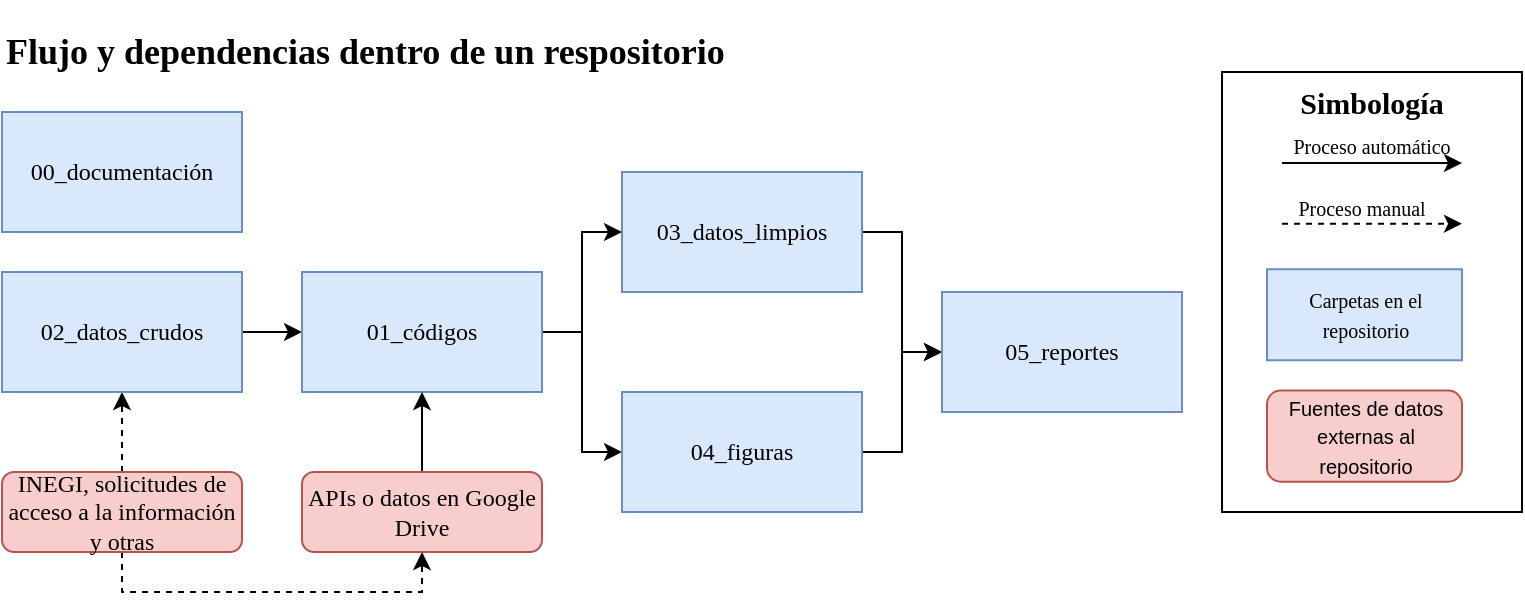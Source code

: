 <mxfile version="18.0.8" type="device"><diagram id="MRL4gmgtvnWdEWsgJqn1" name="Page-1"><mxGraphModel dx="1422" dy="780" grid="1" gridSize="10" guides="1" tooltips="1" connect="1" arrows="1" fold="1" page="1" pageScale="1" pageWidth="850" pageHeight="1100" math="0" shadow="0"><root><mxCell id="0"/><mxCell id="1" parent="0"/><mxCell id="tQ1B5n6uZWACgpnH_ZRL-14" style="edgeStyle=orthogonalEdgeStyle;rounded=0;orthogonalLoop=1;jettySize=auto;html=1;entryX=0;entryY=0.5;entryDx=0;entryDy=0;" parent="1" source="tQ1B5n6uZWACgpnH_ZRL-3" target="tQ1B5n6uZWACgpnH_ZRL-5" edge="1"><mxGeometry relative="1" as="geometry"/></mxCell><mxCell id="tQ1B5n6uZWACgpnH_ZRL-3" value="&lt;div&gt;&lt;font&gt;01_datos_crudos&lt;/font&gt;&lt;/div&gt;" style="rounded=0;whiteSpace=wrap;html=1;fillColor=#dae8fc;strokeColor=#6c8ebf;fontFamily=Lucida Console;" parent="1" vertex="1"><mxGeometry x="40" y="200" width="120" height="60" as="geometry"/></mxCell><mxCell id="tQ1B5n6uZWACgpnH_ZRL-21" style="edgeStyle=orthogonalEdgeStyle;rounded=0;orthogonalLoop=1;jettySize=auto;html=1;entryX=0;entryY=0.5;entryDx=0;entryDy=0;" parent="1" source="tQ1B5n6uZWACgpnH_ZRL-4" target="tQ1B5n6uZWACgpnH_ZRL-10" edge="1"><mxGeometry relative="1" as="geometry"/></mxCell><mxCell id="tQ1B5n6uZWACgpnH_ZRL-4" value="&lt;div&gt;03_datos_limpios&lt;/div&gt;" style="rounded=0;whiteSpace=wrap;html=1;fillColor=#dae8fc;strokeColor=#6c8ebf;fontFamily=Lucida Console;" parent="1" vertex="1"><mxGeometry x="350" y="150" width="120" height="60" as="geometry"/></mxCell><mxCell id="tQ1B5n6uZWACgpnH_ZRL-16" style="edgeStyle=orthogonalEdgeStyle;rounded=0;orthogonalLoop=1;jettySize=auto;html=1;entryX=0;entryY=0.5;entryDx=0;entryDy=0;" parent="1" source="tQ1B5n6uZWACgpnH_ZRL-5" target="tQ1B5n6uZWACgpnH_ZRL-4" edge="1"><mxGeometry relative="1" as="geometry"/></mxCell><mxCell id="tQ1B5n6uZWACgpnH_ZRL-18" style="edgeStyle=orthogonalEdgeStyle;rounded=0;orthogonalLoop=1;jettySize=auto;html=1;entryX=0;entryY=0.5;entryDx=0;entryDy=0;" parent="1" source="tQ1B5n6uZWACgpnH_ZRL-5" target="tQ1B5n6uZWACgpnH_ZRL-8" edge="1"><mxGeometry relative="1" as="geometry"/></mxCell><mxCell id="tQ1B5n6uZWACgpnH_ZRL-5" value="&lt;div&gt;03_códigos&lt;/div&gt;" style="rounded=0;whiteSpace=wrap;html=1;fillColor=#dae8fc;strokeColor=#6c8ebf;fontFamily=Lucida Console;" parent="1" vertex="1"><mxGeometry x="190" y="200" width="120" height="60" as="geometry"/></mxCell><mxCell id="tQ1B5n6uZWACgpnH_ZRL-24" style="edgeStyle=orthogonalEdgeStyle;rounded=0;orthogonalLoop=1;jettySize=auto;html=1;entryX=0;entryY=0.5;entryDx=0;entryDy=0;" parent="1" source="tQ1B5n6uZWACgpnH_ZRL-8" target="tQ1B5n6uZWACgpnH_ZRL-10" edge="1"><mxGeometry relative="1" as="geometry"/></mxCell><mxCell id="tQ1B5n6uZWACgpnH_ZRL-8" value="&lt;div&gt;04_figuras&lt;/div&gt;" style="rounded=0;whiteSpace=wrap;html=1;fillColor=#dae8fc;strokeColor=#6c8ebf;fontFamily=Lucida Console;" parent="1" vertex="1"><mxGeometry x="350" y="260" width="120" height="60" as="geometry"/></mxCell><mxCell id="tQ1B5n6uZWACgpnH_ZRL-10" value="05_reportes" style="rounded=0;whiteSpace=wrap;html=1;fillColor=#dae8fc;strokeColor=#6c8ebf;fontFamily=Lucida Console;" parent="1" vertex="1"><mxGeometry x="510" y="210" width="120" height="60" as="geometry"/></mxCell><mxCell id="tQ1B5n6uZWACgpnH_ZRL-30" value="&lt;h2 style=&quot;font-size: 18px;&quot;&gt;Flujo y dependencias dentro de un respositorio&lt;br style=&quot;font-size: 18px;&quot;&gt;&lt;/h2&gt;" style="text;html=1;strokeColor=none;fillColor=none;align=left;verticalAlign=middle;whiteSpace=wrap;rounded=0;fontSize=18;fontFamily=Tahoma;" parent="1" vertex="1"><mxGeometry x="40" y="80" width="650" height="20" as="geometry"/></mxCell><mxCell id="tQ1B5n6uZWACgpnH_ZRL-51" value="" style="group" parent="1" vertex="1" connectable="0"><mxGeometry x="650" y="100" width="150" height="220" as="geometry"/></mxCell><mxCell id="tQ1B5n6uZWACgpnH_ZRL-40" value="" style="rounded=0;whiteSpace=wrap;html=1;fontFamily=Tahoma;fontSize=11;" parent="tQ1B5n6uZWACgpnH_ZRL-51" vertex="1"><mxGeometry width="150" height="220.0" as="geometry"/></mxCell><mxCell id="tQ1B5n6uZWACgpnH_ZRL-11" value="&lt;font style=&quot;font-size: 10px&quot;&gt;Carpetas en el repositorio&lt;/font&gt;" style="rounded=0;whiteSpace=wrap;html=1;fillColor=#dae8fc;strokeColor=#6c8ebf;fontFamily=Lucida Console;" parent="tQ1B5n6uZWACgpnH_ZRL-51" vertex="1"><mxGeometry x="22.5" y="98.621" width="97.5" height="45.517" as="geometry"/></mxCell><mxCell id="tQ1B5n6uZWACgpnH_ZRL-13" value="&lt;font style=&quot;font-size: 10px&quot;&gt;Fuentes de datos externas al repositorio&lt;br&gt;&lt;/font&gt;" style="rounded=1;whiteSpace=wrap;html=1;fillColor=#f8cecc;strokeColor=#b85450;" parent="tQ1B5n6uZWACgpnH_ZRL-51" vertex="1"><mxGeometry x="22.5" y="159.31" width="97.5" height="45.517" as="geometry"/></mxCell><mxCell id="tQ1B5n6uZWACgpnH_ZRL-35" value="&lt;font style=&quot;font-size: 10px&quot;&gt;Proceso manual&lt;/font&gt;" style="text;html=1;strokeColor=none;fillColor=none;align=center;verticalAlign=middle;whiteSpace=wrap;rounded=0;fontFamily=Tahoma;fontSize=12;" parent="tQ1B5n6uZWACgpnH_ZRL-51" vertex="1"><mxGeometry x="22.5" y="60.69" width="93.75" height="15.172" as="geometry"/></mxCell><mxCell id="tQ1B5n6uZWACgpnH_ZRL-36" value="" style="endArrow=classic;html=1;fontFamily=Tahoma;fontSize=12;" parent="tQ1B5n6uZWACgpnH_ZRL-51" edge="1"><mxGeometry width="50" height="50" relative="1" as="geometry"><mxPoint x="30" y="45.517" as="sourcePoint"/><mxPoint x="120" y="45.517" as="targetPoint"/><Array as="points"><mxPoint x="60" y="45.517"/></Array></mxGeometry></mxCell><mxCell id="tQ1B5n6uZWACgpnH_ZRL-39" value="&lt;font style=&quot;font-size: 10px&quot;&gt;Proceso automático&lt;/font&gt;" style="text;html=1;strokeColor=none;fillColor=none;align=center;verticalAlign=bottom;whiteSpace=wrap;rounded=0;fontFamily=Tahoma;fontSize=12;" parent="tQ1B5n6uZWACgpnH_ZRL-51" vertex="1"><mxGeometry x="28.13" y="30.345" width="93.75" height="15.172" as="geometry"/></mxCell><mxCell id="tQ1B5n6uZWACgpnH_ZRL-42" value="&lt;b style=&quot;font-size: 15px;&quot;&gt;Simbología&lt;/b&gt;" style="text;html=1;strokeColor=none;fillColor=none;align=center;verticalAlign=middle;whiteSpace=wrap;rounded=0;fontFamily=Tahoma;fontSize=15;" parent="tQ1B5n6uZWACgpnH_ZRL-51" vertex="1"><mxGeometry x="60" y="7.586" width="30" height="15.172" as="geometry"/></mxCell><mxCell id="tQ1B5n6uZWACgpnH_ZRL-50" value="" style="endArrow=classic;html=1;dashed=1;fontFamily=Courier New;fontSize=18;" parent="tQ1B5n6uZWACgpnH_ZRL-51" edge="1"><mxGeometry width="50" height="50" relative="1" as="geometry"><mxPoint x="30" y="75.862" as="sourcePoint"/><mxPoint x="120" y="75.862" as="targetPoint"/><Array as="points"><mxPoint x="60" y="75.862"/></Array></mxGeometry></mxCell><mxCell id="h6usv5I5KxqxZdRo3LZv-2" style="edgeStyle=orthogonalEdgeStyle;rounded=0;orthogonalLoop=1;jettySize=auto;html=1;entryX=0.5;entryY=1;entryDx=0;entryDy=0;dashed=1;" edge="1" parent="1" source="tQ1B5n6uZWACgpnH_ZRL-95" target="tQ1B5n6uZWACgpnH_ZRL-96"><mxGeometry relative="1" as="geometry"/></mxCell><mxCell id="h6usv5I5KxqxZdRo3LZv-6" style="edgeStyle=orthogonalEdgeStyle;rounded=0;orthogonalLoop=1;jettySize=auto;html=1;entryX=0.5;entryY=1;entryDx=0;entryDy=0;dashed=1;" edge="1" parent="1" source="tQ1B5n6uZWACgpnH_ZRL-95" target="h6usv5I5KxqxZdRo3LZv-3"><mxGeometry relative="1" as="geometry"><Array as="points"><mxPoint x="100" y="360"/><mxPoint x="250" y="360"/></Array></mxGeometry></mxCell><mxCell id="tQ1B5n6uZWACgpnH_ZRL-95" value="INEGI, solicitudes de acceso a la información y otras" style="rounded=1;whiteSpace=wrap;html=1;fillColor=#f8cecc;strokeColor=#b85450;fontFamily=Tahoma;" parent="1" vertex="1"><mxGeometry x="40" y="300" width="120" height="40" as="geometry"/></mxCell><mxCell id="tQ1B5n6uZWACgpnH_ZRL-96" value="&lt;div&gt;&lt;font&gt;02_datos_crudos&lt;/font&gt;&lt;/div&gt;" style="rounded=0;whiteSpace=wrap;html=1;fillColor=#dae8fc;strokeColor=#6c8ebf;fontFamily=Lucida Console;" parent="1" vertex="1"><mxGeometry x="40" y="200" width="120" height="60" as="geometry"/></mxCell><mxCell id="tQ1B5n6uZWACgpnH_ZRL-98" value="&lt;div&gt;01_códigos&lt;/div&gt;" style="rounded=0;whiteSpace=wrap;html=1;fillColor=#dae8fc;strokeColor=#6c8ebf;fontFamily=Lucida Console;" parent="1" vertex="1"><mxGeometry x="190" y="200" width="120" height="60" as="geometry"/></mxCell><mxCell id="h6usv5I5KxqxZdRo3LZv-1" value="&lt;div&gt;00_documentación&lt;/div&gt;" style="rounded=0;whiteSpace=wrap;html=1;fillColor=#dae8fc;strokeColor=#6c8ebf;fontFamily=Lucida Console;" vertex="1" parent="1"><mxGeometry x="40" y="120" width="120" height="60" as="geometry"/></mxCell><mxCell id="h6usv5I5KxqxZdRo3LZv-4" style="edgeStyle=orthogonalEdgeStyle;rounded=0;orthogonalLoop=1;jettySize=auto;html=1;entryX=0.5;entryY=1;entryDx=0;entryDy=0;" edge="1" parent="1" source="h6usv5I5KxqxZdRo3LZv-3" target="tQ1B5n6uZWACgpnH_ZRL-98"><mxGeometry relative="1" as="geometry"/></mxCell><mxCell id="h6usv5I5KxqxZdRo3LZv-3" value="APIs o datos en Google Drive" style="rounded=1;whiteSpace=wrap;html=1;fillColor=#f8cecc;strokeColor=#b85450;fontFamily=Tahoma;" vertex="1" parent="1"><mxGeometry x="190" y="300" width="120" height="40" as="geometry"/></mxCell></root></mxGraphModel></diagram></mxfile>